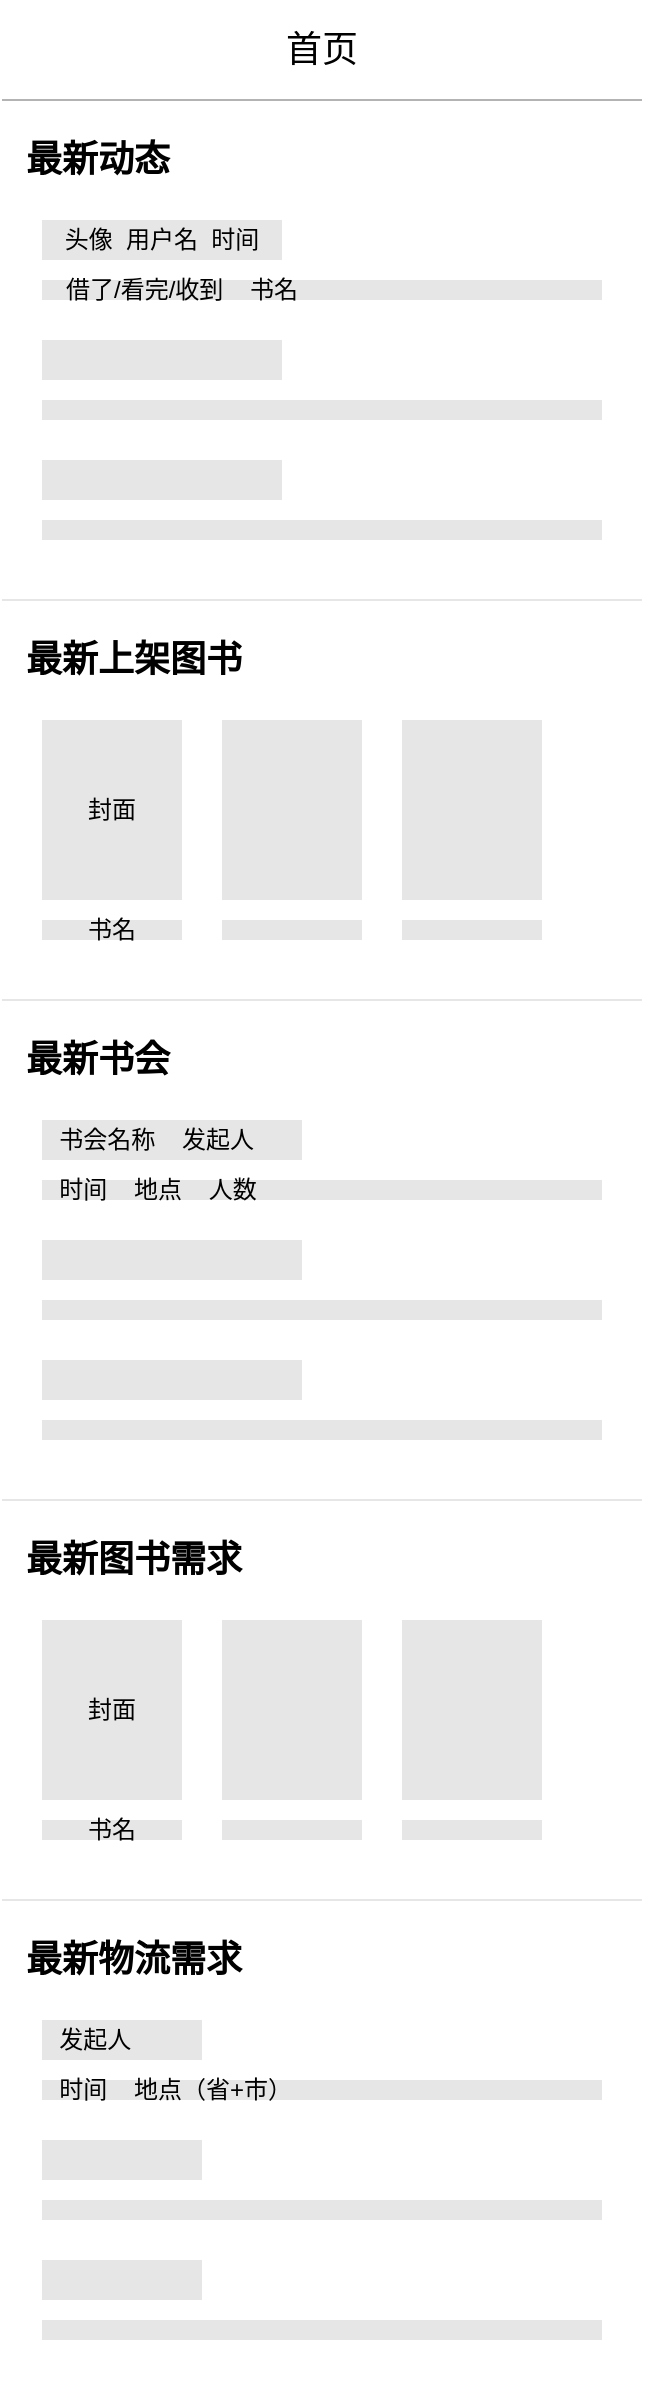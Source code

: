<mxfile version="14.7.3" type="github" pages="4">
  <diagram id="k2b56e-_bvuLfYpG03Iz" name="首页">
    <mxGraphModel dx="782" dy="424" grid="1" gridSize="10" guides="1" tooltips="1" connect="1" arrows="1" fold="1" page="1" pageScale="1" pageWidth="827" pageHeight="1169" math="0" shadow="0">
      <root>
        <mxCell id="0" />
        <mxCell id="1" parent="0" />
        <mxCell id="nyLHJpOvesoisV4IKTzy-1" value="" style="rounded=0;whiteSpace=wrap;html=1;fillColor=#ffffff;strokeColor=none;" parent="1" vertex="1">
          <mxGeometry x="40" y="40" width="320" height="1200" as="geometry" />
        </mxCell>
        <mxCell id="nyLHJpOvesoisV4IKTzy-2" value="&lt;span style=&quot;font-size: 18px&quot;&gt;首页&lt;/span&gt;" style="rounded=0;whiteSpace=wrap;html=1;fillColor=#ffffff;strokeColor=none;" parent="1" vertex="1">
          <mxGeometry x="40" y="40" width="320" height="50" as="geometry" />
        </mxCell>
        <mxCell id="nyLHJpOvesoisV4IKTzy-3" value="&lt;font style=&quot;font-size: 18px&quot;&gt;&lt;b&gt;&amp;nbsp; 最新动态&lt;/b&gt;&lt;/font&gt;" style="rounded=0;whiteSpace=wrap;html=1;fillColor=#ffffff;align=left;strokeColor=none;" parent="1" vertex="1">
          <mxGeometry x="40" y="90" width="320" height="60" as="geometry" />
        </mxCell>
        <mxCell id="nyLHJpOvesoisV4IKTzy-4" value="头像&amp;nbsp; 用户名&amp;nbsp; 时间" style="rounded=0;whiteSpace=wrap;html=1;fillColor=#E6E6E6;strokeColor=none;" parent="1" vertex="1">
          <mxGeometry x="60" y="150" width="120" height="20" as="geometry" />
        </mxCell>
        <mxCell id="nyLHJpOvesoisV4IKTzy-5" value="&amp;nbsp; &amp;nbsp;借了/看完/收到&amp;nbsp; &amp;nbsp; 书名" style="rounded=0;whiteSpace=wrap;html=1;fillColor=#E6E6E6;strokeColor=none;align=left;" parent="1" vertex="1">
          <mxGeometry x="60" y="180" width="280" height="10" as="geometry" />
        </mxCell>
        <mxCell id="nyLHJpOvesoisV4IKTzy-6" value="" style="rounded=0;whiteSpace=wrap;html=1;fillColor=#E6E6E6;strokeColor=none;align=left;" parent="1" vertex="1">
          <mxGeometry x="60" y="240" width="280" height="10" as="geometry" />
        </mxCell>
        <mxCell id="nyLHJpOvesoisV4IKTzy-7" value="" style="rounded=0;whiteSpace=wrap;html=1;fillColor=#E6E6E6;strokeColor=none;" parent="1" vertex="1">
          <mxGeometry x="60" y="210" width="120" height="20" as="geometry" />
        </mxCell>
        <mxCell id="nyLHJpOvesoisV4IKTzy-8" value="&lt;font style=&quot;font-size: 18px&quot;&gt;&lt;b&gt;&amp;nbsp; 最新上架图书&lt;/b&gt;&lt;/font&gt;" style="rounded=0;whiteSpace=wrap;html=1;fillColor=#ffffff;align=left;strokeColor=none;" parent="1" vertex="1">
          <mxGeometry x="40" y="340" width="320" height="60" as="geometry" />
        </mxCell>
        <mxCell id="nyLHJpOvesoisV4IKTzy-9" value="封面" style="rounded=0;whiteSpace=wrap;html=1;fillColor=#E6E6E6;strokeColor=none;" parent="1" vertex="1">
          <mxGeometry x="60" y="400" width="70" height="90" as="geometry" />
        </mxCell>
        <mxCell id="nyLHJpOvesoisV4IKTzy-10" value="" style="rounded=0;whiteSpace=wrap;html=1;fillColor=#E6E6E6;strokeColor=none;" parent="1" vertex="1">
          <mxGeometry x="150" y="400" width="70" height="90" as="geometry" />
        </mxCell>
        <mxCell id="nyLHJpOvesoisV4IKTzy-11" value="" style="rounded=0;whiteSpace=wrap;html=1;fillColor=#E6E6E6;strokeColor=none;" parent="1" vertex="1">
          <mxGeometry x="240" y="400" width="70" height="90" as="geometry" />
        </mxCell>
        <mxCell id="nyLHJpOvesoisV4IKTzy-12" value="书名" style="rounded=0;whiteSpace=wrap;html=1;fillColor=#E6E6E6;strokeColor=none;" parent="1" vertex="1">
          <mxGeometry x="60" y="500" width="70" height="10" as="geometry" />
        </mxCell>
        <mxCell id="nyLHJpOvesoisV4IKTzy-13" value="" style="rounded=0;whiteSpace=wrap;html=1;fillColor=#E6E6E6;strokeColor=none;" parent="1" vertex="1">
          <mxGeometry x="150" y="500" width="70" height="10" as="geometry" />
        </mxCell>
        <mxCell id="nyLHJpOvesoisV4IKTzy-14" value="" style="rounded=0;whiteSpace=wrap;html=1;fillColor=#E6E6E6;strokeColor=none;" parent="1" vertex="1">
          <mxGeometry x="240" y="500" width="70" height="10" as="geometry" />
        </mxCell>
        <mxCell id="nyLHJpOvesoisV4IKTzy-15" value="&lt;font style=&quot;font-size: 18px&quot;&gt;&lt;b&gt;&amp;nbsp; 最新书会&lt;/b&gt;&lt;/font&gt;" style="rounded=0;whiteSpace=wrap;html=1;fillColor=#ffffff;align=left;strokeColor=none;" parent="1" vertex="1">
          <mxGeometry x="40" y="540" width="320" height="60" as="geometry" />
        </mxCell>
        <mxCell id="nyLHJpOvesoisV4IKTzy-16" value="" style="endArrow=none;html=1;exitX=1;exitY=0;exitDx=0;exitDy=0;entryX=0;entryY=0;entryDx=0;entryDy=0;strokeColor=#B3B3B3;" parent="1" source="nyLHJpOvesoisV4IKTzy-3" target="nyLHJpOvesoisV4IKTzy-3" edge="1">
          <mxGeometry width="50" height="50" relative="1" as="geometry">
            <mxPoint x="290" y="89" as="sourcePoint" />
            <mxPoint x="40" y="89" as="targetPoint" />
          </mxGeometry>
        </mxCell>
        <mxCell id="nyLHJpOvesoisV4IKTzy-17" value="&amp;nbsp; 书会名称&amp;nbsp; &amp;nbsp; 发起人" style="rounded=0;whiteSpace=wrap;html=1;fillColor=#E6E6E6;strokeColor=none;align=left;" parent="1" vertex="1">
          <mxGeometry x="60" y="600" width="130" height="20" as="geometry" />
        </mxCell>
        <mxCell id="nyLHJpOvesoisV4IKTzy-18" value="&lt;span&gt;&amp;nbsp; 时间&amp;nbsp; &amp;nbsp; 地点&amp;nbsp; &amp;nbsp; 人数&lt;/span&gt;" style="rounded=0;whiteSpace=wrap;html=1;fillColor=#E6E6E6;strokeColor=none;align=left;" parent="1" vertex="1">
          <mxGeometry x="60" y="630" width="280" height="10" as="geometry" />
        </mxCell>
        <mxCell id="nyLHJpOvesoisV4IKTzy-19" value="&lt;font style=&quot;font-size: 18px&quot;&gt;&lt;b&gt;&amp;nbsp; 最新图书需求&lt;/b&gt;&lt;/font&gt;" style="rounded=0;whiteSpace=wrap;html=1;fillColor=#ffffff;align=left;strokeColor=none;" parent="1" vertex="1">
          <mxGeometry x="40" y="790" width="320" height="60" as="geometry" />
        </mxCell>
        <mxCell id="nyLHJpOvesoisV4IKTzy-20" value="封面" style="rounded=0;whiteSpace=wrap;html=1;fillColor=#E6E6E6;strokeColor=none;" parent="1" vertex="1">
          <mxGeometry x="60" y="850" width="70" height="90" as="geometry" />
        </mxCell>
        <mxCell id="nyLHJpOvesoisV4IKTzy-21" value="" style="rounded=0;whiteSpace=wrap;html=1;fillColor=#E6E6E6;strokeColor=none;" parent="1" vertex="1">
          <mxGeometry x="150" y="850" width="70" height="90" as="geometry" />
        </mxCell>
        <mxCell id="nyLHJpOvesoisV4IKTzy-22" value="" style="rounded=0;whiteSpace=wrap;html=1;fillColor=#E6E6E6;strokeColor=none;" parent="1" vertex="1">
          <mxGeometry x="240" y="850" width="70" height="90" as="geometry" />
        </mxCell>
        <mxCell id="nyLHJpOvesoisV4IKTzy-23" value="书名" style="rounded=0;whiteSpace=wrap;html=1;fillColor=#E6E6E6;strokeColor=none;" parent="1" vertex="1">
          <mxGeometry x="60" y="950" width="70" height="10" as="geometry" />
        </mxCell>
        <mxCell id="nyLHJpOvesoisV4IKTzy-24" value="" style="rounded=0;whiteSpace=wrap;html=1;fillColor=#E6E6E6;strokeColor=none;" parent="1" vertex="1">
          <mxGeometry x="150" y="950" width="70" height="10" as="geometry" />
        </mxCell>
        <mxCell id="nyLHJpOvesoisV4IKTzy-25" value="" style="rounded=0;whiteSpace=wrap;html=1;fillColor=#E6E6E6;strokeColor=none;" parent="1" vertex="1">
          <mxGeometry x="240" y="950" width="70" height="10" as="geometry" />
        </mxCell>
        <mxCell id="nyLHJpOvesoisV4IKTzy-26" value="&lt;font style=&quot;font-size: 18px&quot;&gt;&lt;b&gt;&amp;nbsp; 最新物流需求&lt;/b&gt;&lt;/font&gt;" style="rounded=0;whiteSpace=wrap;html=1;fillColor=#ffffff;align=left;strokeColor=none;" parent="1" vertex="1">
          <mxGeometry x="40" y="990" width="320" height="60" as="geometry" />
        </mxCell>
        <mxCell id="nyLHJpOvesoisV4IKTzy-27" value="&amp;nbsp; 发起人" style="rounded=0;whiteSpace=wrap;html=1;fillColor=#E6E6E6;strokeColor=none;align=left;" parent="1" vertex="1">
          <mxGeometry x="60" y="1050" width="80" height="20" as="geometry" />
        </mxCell>
        <mxCell id="nyLHJpOvesoisV4IKTzy-28" value="&lt;span&gt;&amp;nbsp; 时间&amp;nbsp; &amp;nbsp; 地点（省+市）&amp;nbsp;&lt;/span&gt;" style="rounded=0;whiteSpace=wrap;html=1;fillColor=#E6E6E6;strokeColor=none;align=left;" parent="1" vertex="1">
          <mxGeometry x="60" y="1080" width="280" height="10" as="geometry" />
        </mxCell>
        <mxCell id="nyLHJpOvesoisV4IKTzy-29" value="" style="rounded=0;whiteSpace=wrap;html=1;fillColor=#E6E6E6;strokeColor=none;align=left;" parent="1" vertex="1">
          <mxGeometry x="60" y="300" width="280" height="10" as="geometry" />
        </mxCell>
        <mxCell id="nyLHJpOvesoisV4IKTzy-30" value="" style="rounded=0;whiteSpace=wrap;html=1;fillColor=#E6E6E6;strokeColor=none;" parent="1" vertex="1">
          <mxGeometry x="60" y="270" width="120" height="20" as="geometry" />
        </mxCell>
        <mxCell id="nyLHJpOvesoisV4IKTzy-31" value="" style="endArrow=none;html=1;exitX=1;exitY=0;exitDx=0;exitDy=0;entryX=0;entryY=0;entryDx=0;entryDy=0;strokeColor=#E6E6E6;" parent="1" edge="1">
          <mxGeometry width="50" height="50" relative="1" as="geometry">
            <mxPoint x="360" y="340.0" as="sourcePoint" />
            <mxPoint x="40.0" y="340.0" as="targetPoint" />
          </mxGeometry>
        </mxCell>
        <mxCell id="nyLHJpOvesoisV4IKTzy-32" value="" style="endArrow=none;html=1;exitX=1;exitY=0;exitDx=0;exitDy=0;entryX=0;entryY=0;entryDx=0;entryDy=0;strokeColor=#E6E6E6;" parent="1" edge="1">
          <mxGeometry width="50" height="50" relative="1" as="geometry">
            <mxPoint x="360" y="540" as="sourcePoint" />
            <mxPoint x="40.0" y="540" as="targetPoint" />
          </mxGeometry>
        </mxCell>
        <mxCell id="nyLHJpOvesoisV4IKTzy-33" value="" style="rounded=0;whiteSpace=wrap;html=1;fillColor=#E6E6E6;strokeColor=none;align=left;" parent="1" vertex="1">
          <mxGeometry x="60" y="660" width="130" height="20" as="geometry" />
        </mxCell>
        <mxCell id="nyLHJpOvesoisV4IKTzy-34" value="" style="rounded=0;whiteSpace=wrap;html=1;fillColor=#E6E6E6;strokeColor=none;align=left;" parent="1" vertex="1">
          <mxGeometry x="60" y="690" width="280" height="10" as="geometry" />
        </mxCell>
        <mxCell id="nyLHJpOvesoisV4IKTzy-35" value="" style="rounded=0;whiteSpace=wrap;html=1;fillColor=#E6E6E6;strokeColor=none;align=left;" parent="1" vertex="1">
          <mxGeometry x="60" y="720" width="130" height="20" as="geometry" />
        </mxCell>
        <mxCell id="nyLHJpOvesoisV4IKTzy-36" value="" style="rounded=0;whiteSpace=wrap;html=1;fillColor=#E6E6E6;strokeColor=none;align=left;" parent="1" vertex="1">
          <mxGeometry x="60" y="750" width="280" height="10" as="geometry" />
        </mxCell>
        <mxCell id="nyLHJpOvesoisV4IKTzy-37" value="" style="endArrow=none;html=1;exitX=1;exitY=0;exitDx=0;exitDy=0;entryX=0;entryY=0;entryDx=0;entryDy=0;strokeColor=#E6E6E6;" parent="1" edge="1">
          <mxGeometry width="50" height="50" relative="1" as="geometry">
            <mxPoint x="360" y="790" as="sourcePoint" />
            <mxPoint x="40.0" y="790" as="targetPoint" />
          </mxGeometry>
        </mxCell>
        <mxCell id="nyLHJpOvesoisV4IKTzy-38" value="" style="endArrow=none;html=1;exitX=1;exitY=0;exitDx=0;exitDy=0;entryX=0;entryY=0;entryDx=0;entryDy=0;strokeColor=#E6E6E6;" parent="1" edge="1">
          <mxGeometry width="50" height="50" relative="1" as="geometry">
            <mxPoint x="360" y="990" as="sourcePoint" />
            <mxPoint x="40.0" y="990" as="targetPoint" />
          </mxGeometry>
        </mxCell>
        <mxCell id="nyLHJpOvesoisV4IKTzy-39" value="" style="rounded=0;whiteSpace=wrap;html=1;fillColor=#E6E6E6;strokeColor=none;align=left;" parent="1" vertex="1">
          <mxGeometry x="60" y="1110" width="80" height="20" as="geometry" />
        </mxCell>
        <mxCell id="nyLHJpOvesoisV4IKTzy-40" value="" style="rounded=0;whiteSpace=wrap;html=1;fillColor=#E6E6E6;strokeColor=none;align=left;" parent="1" vertex="1">
          <mxGeometry x="60" y="1140" width="280" height="10" as="geometry" />
        </mxCell>
        <mxCell id="nyLHJpOvesoisV4IKTzy-41" value="" style="rounded=0;whiteSpace=wrap;html=1;fillColor=#E6E6E6;strokeColor=none;align=left;" parent="1" vertex="1">
          <mxGeometry x="60" y="1170" width="80" height="20" as="geometry" />
        </mxCell>
        <mxCell id="nyLHJpOvesoisV4IKTzy-42" value="" style="rounded=0;whiteSpace=wrap;html=1;fillColor=#E6E6E6;strokeColor=none;align=left;" parent="1" vertex="1">
          <mxGeometry x="60" y="1200" width="280" height="10" as="geometry" />
        </mxCell>
      </root>
    </mxGraphModel>
  </diagram>
  <diagram id="YchB2aE9jpU0AAz9Rzih" name="书海">
    <mxGraphModel dx="782" dy="424" grid="1" gridSize="10" guides="1" tooltips="1" connect="1" arrows="1" fold="1" page="1" pageScale="1" pageWidth="827" pageHeight="1169" math="0" shadow="0">
      <root>
        <mxCell id="Dt4uxyrxDY9K_CSLoE5w-0" />
        <mxCell id="Dt4uxyrxDY9K_CSLoE5w-1" parent="Dt4uxyrxDY9K_CSLoE5w-0" />
        <mxCell id="r5TtwfH_cQ7AwSXX60Mc-0" value="" style="rounded=0;whiteSpace=wrap;html=1;fillColor=#ffffff;strokeColor=none;" parent="Dt4uxyrxDY9K_CSLoE5w-1" vertex="1">
          <mxGeometry x="40" y="40" width="320" height="640" as="geometry" />
        </mxCell>
        <mxCell id="r5TtwfH_cQ7AwSXX60Mc-1" value="&lt;span style=&quot;font-size: 18px&quot;&gt;书海&lt;/span&gt;" style="rounded=0;whiteSpace=wrap;html=1;fillColor=#ffffff;strokeColor=none;" parent="Dt4uxyrxDY9K_CSLoE5w-1" vertex="1">
          <mxGeometry x="40" y="40" width="320" height="50" as="geometry" />
        </mxCell>
        <mxCell id="MXxWtviEwKZRr2ko2rUo-0" value="&lt;font style=&quot;font-size: 14px&quot;&gt;用户当前所在城市图书分布图&lt;br&gt;&lt;/font&gt;" style="rounded=0;whiteSpace=wrap;html=1;fillColor=#E6E6E6;strokeColor=none;" parent="Dt4uxyrxDY9K_CSLoE5w-1" vertex="1">
          <mxGeometry x="40" y="130" width="320" height="130" as="geometry" />
        </mxCell>
        <mxCell id="MXxWtviEwKZRr2ko2rUo-1" value="&lt;font style=&quot;font-size: 14px&quot;&gt;捐书&lt;/font&gt;" style="rounded=0;whiteSpace=wrap;html=1;fillColor=#ffffff;strokeColor=none;" parent="Dt4uxyrxDY9K_CSLoE5w-1" vertex="1">
          <mxGeometry x="280" y="40" width="80" height="50" as="geometry" />
        </mxCell>
        <mxCell id="MXxWtviEwKZRr2ko2rUo-5" value="&lt;font style=&quot;font-size: 14px&quot;&gt;分类&lt;/font&gt;" style="rounded=0;whiteSpace=wrap;html=1;fillColor=#ffffff;strokeColor=none;" parent="Dt4uxyrxDY9K_CSLoE5w-1" vertex="1">
          <mxGeometry x="40" y="40" width="60" height="50" as="geometry" />
        </mxCell>
        <mxCell id="1i8FyTB-MOMX9qJmqtq0-0" value="封面" style="rounded=0;whiteSpace=wrap;html=1;fillColor=#E6E6E6;strokeColor=none;" parent="Dt4uxyrxDY9K_CSLoE5w-1" vertex="1">
          <mxGeometry x="50" y="320" width="70" height="90" as="geometry" />
        </mxCell>
        <mxCell id="7eb_b0Y6-FVWKmWhAk77-0" value="&lt;font style=&quot;font-size: 18px&quot;&gt;&lt;b&gt;&amp;nbsp; &amp;nbsp;书籍&lt;/b&gt;&lt;/font&gt;" style="rounded=0;whiteSpace=wrap;html=1;fillColor=#ffffff;align=left;strokeColor=none;" parent="Dt4uxyrxDY9K_CSLoE5w-1" vertex="1">
          <mxGeometry x="40" y="260" width="320" height="60" as="geometry" />
        </mxCell>
        <mxCell id="oNNaKoMQsTKUybMNitqQ-0" value="" style="rounded=0;whiteSpace=wrap;html=1;fillColor=#ffffff;strokeColor=none;" parent="Dt4uxyrxDY9K_CSLoE5w-1" vertex="1">
          <mxGeometry x="40" y="90" width="320" height="40" as="geometry" />
        </mxCell>
        <mxCell id="oNNaKoMQsTKUybMNitqQ-2" value="&lt;font color=&quot;#808080&quot;&gt;&amp;nbsp; &amp;nbsp;搜索书籍&lt;/font&gt;" style="rounded=1;whiteSpace=wrap;html=1;strokeColor=none;align=left;fillColor=#E6E6E6;" parent="Dt4uxyrxDY9K_CSLoE5w-1" vertex="1">
          <mxGeometry x="100" y="90" width="250" height="30" as="geometry" />
        </mxCell>
        <mxCell id="oNNaKoMQsTKUybMNitqQ-3" value="&lt;font style=&quot;font-size: 12px&quot;&gt;按热度&amp;nbsp; &amp;nbsp;按距离&amp;nbsp; 按时间&lt;/font&gt;" style="rounded=0;whiteSpace=wrap;html=1;fillColor=#ffffff;strokeColor=none;" parent="Dt4uxyrxDY9K_CSLoE5w-1" vertex="1">
          <mxGeometry x="210" y="260" width="150" height="60" as="geometry" />
        </mxCell>
        <mxCell id="oNNaKoMQsTKUybMNitqQ-4" value="&lt;font style=&quot;font-size: 14px&quot;&gt;&amp;nbsp; 书名&lt;/font&gt;" style="rounded=0;whiteSpace=wrap;html=1;fillColor=#E6E6E6;strokeColor=none;align=left;" parent="Dt4uxyrxDY9K_CSLoE5w-1" vertex="1">
          <mxGeometry x="130" y="325" width="110" height="20" as="geometry" />
        </mxCell>
        <mxCell id="oNNaKoMQsTKUybMNitqQ-5" value="&amp;nbsp; 捐书人&amp;nbsp; &amp;nbsp;状态&amp;nbsp;&amp;nbsp;" style="rounded=0;whiteSpace=wrap;html=1;fillColor=#E6E6E6;strokeColor=none;align=left;" parent="Dt4uxyrxDY9K_CSLoE5w-1" vertex="1">
          <mxGeometry x="130" y="355" width="170" height="10" as="geometry" />
        </mxCell>
        <mxCell id="oNNaKoMQsTKUybMNitqQ-6" value="&amp;nbsp; 简介&amp;nbsp;" style="rounded=0;whiteSpace=wrap;html=1;fillColor=#E6E6E6;strokeColor=none;align=left;" parent="Dt4uxyrxDY9K_CSLoE5w-1" vertex="1">
          <mxGeometry x="130" y="375" width="220" height="10" as="geometry" />
        </mxCell>
        <mxCell id="oNNaKoMQsTKUybMNitqQ-7" value="" style="rounded=0;whiteSpace=wrap;html=1;fillColor=#E6E6E6;strokeColor=none;align=left;" parent="Dt4uxyrxDY9K_CSLoE5w-1" vertex="1">
          <mxGeometry x="130" y="395" width="220" height="10" as="geometry" />
        </mxCell>
        <mxCell id="oNNaKoMQsTKUybMNitqQ-8" value="" style="rounded=0;whiteSpace=wrap;html=1;fillColor=#E6E6E6;strokeColor=none;" parent="Dt4uxyrxDY9K_CSLoE5w-1" vertex="1">
          <mxGeometry x="50" y="430" width="70" height="90" as="geometry" />
        </mxCell>
        <mxCell id="oNNaKoMQsTKUybMNitqQ-9" value="" style="rounded=0;whiteSpace=wrap;html=1;fillColor=#E6E6E6;strokeColor=none;align=left;" parent="Dt4uxyrxDY9K_CSLoE5w-1" vertex="1">
          <mxGeometry x="130" y="435" width="110" height="20" as="geometry" />
        </mxCell>
        <mxCell id="oNNaKoMQsTKUybMNitqQ-10" value="" style="rounded=0;whiteSpace=wrap;html=1;fillColor=#E6E6E6;strokeColor=none;align=left;" parent="Dt4uxyrxDY9K_CSLoE5w-1" vertex="1">
          <mxGeometry x="130" y="465" width="170" height="10" as="geometry" />
        </mxCell>
        <mxCell id="oNNaKoMQsTKUybMNitqQ-11" value="" style="rounded=0;whiteSpace=wrap;html=1;fillColor=#E6E6E6;strokeColor=none;align=left;" parent="Dt4uxyrxDY9K_CSLoE5w-1" vertex="1">
          <mxGeometry x="130" y="485" width="220" height="10" as="geometry" />
        </mxCell>
        <mxCell id="oNNaKoMQsTKUybMNitqQ-12" value="" style="rounded=0;whiteSpace=wrap;html=1;fillColor=#E6E6E6;strokeColor=none;align=left;" parent="Dt4uxyrxDY9K_CSLoE5w-1" vertex="1">
          <mxGeometry x="130" y="505" width="220" height="10" as="geometry" />
        </mxCell>
        <mxCell id="oNNaKoMQsTKUybMNitqQ-13" value="" style="rounded=0;whiteSpace=wrap;html=1;fillColor=#E6E6E6;strokeColor=none;" parent="Dt4uxyrxDY9K_CSLoE5w-1" vertex="1">
          <mxGeometry x="50" y="540" width="70" height="90" as="geometry" />
        </mxCell>
        <mxCell id="oNNaKoMQsTKUybMNitqQ-14" value="" style="rounded=0;whiteSpace=wrap;html=1;fillColor=#E6E6E6;strokeColor=none;align=left;" parent="Dt4uxyrxDY9K_CSLoE5w-1" vertex="1">
          <mxGeometry x="130" y="545" width="110" height="20" as="geometry" />
        </mxCell>
        <mxCell id="oNNaKoMQsTKUybMNitqQ-15" value="" style="rounded=0;whiteSpace=wrap;html=1;fillColor=#E6E6E6;strokeColor=none;align=left;" parent="Dt4uxyrxDY9K_CSLoE5w-1" vertex="1">
          <mxGeometry x="130" y="575" width="170" height="10" as="geometry" />
        </mxCell>
        <mxCell id="oNNaKoMQsTKUybMNitqQ-16" value="" style="rounded=0;whiteSpace=wrap;html=1;fillColor=#E6E6E6;strokeColor=none;align=left;" parent="Dt4uxyrxDY9K_CSLoE5w-1" vertex="1">
          <mxGeometry x="130" y="595" width="220" height="10" as="geometry" />
        </mxCell>
        <mxCell id="oNNaKoMQsTKUybMNitqQ-17" value="" style="rounded=0;whiteSpace=wrap;html=1;fillColor=#E6E6E6;strokeColor=none;align=left;" parent="Dt4uxyrxDY9K_CSLoE5w-1" vertex="1">
          <mxGeometry x="130" y="615" width="220" height="10" as="geometry" />
        </mxCell>
        <mxCell id="oNNaKoMQsTKUybMNitqQ-18" value="" style="rounded=0;whiteSpace=wrap;html=1;fillColor=#ffffff;strokeColor=none;" parent="Dt4uxyrxDY9K_CSLoE5w-1" vertex="1">
          <mxGeometry x="400.01" y="40" width="320" height="640" as="geometry" />
        </mxCell>
        <mxCell id="oNNaKoMQsTKUybMNitqQ-19" value="&lt;span style=&quot;font-size: 18px&quot;&gt;书籍详情&lt;/span&gt;" style="rounded=0;whiteSpace=wrap;html=1;fillColor=#ffffff;strokeColor=none;" parent="Dt4uxyrxDY9K_CSLoE5w-1" vertex="1">
          <mxGeometry x="400.01" y="40" width="320" height="50" as="geometry" />
        </mxCell>
        <mxCell id="OabBJyqnuptXzgr-lKAM-0" value="" style="rounded=0;whiteSpace=wrap;html=1;fillColor=#E6E6E6;strokeColor=none;" parent="Dt4uxyrxDY9K_CSLoE5w-1" vertex="1">
          <mxGeometry x="400.01" y="90" width="320" height="170" as="geometry" />
        </mxCell>
        <mxCell id="GIp-94DOhZQdgEt9rg4T-1" value="封面" style="rounded=0;whiteSpace=wrap;html=1;strokeColor=none;fillColor=#CCCCCC;" parent="Dt4uxyrxDY9K_CSLoE5w-1" vertex="1">
          <mxGeometry x="513.34" y="110" width="93.33" height="120" as="geometry" />
        </mxCell>
        <mxCell id="OabBJyqnuptXzgr-lKAM-1" value="&lt;font style=&quot;font-size: 18px&quot;&gt;&lt;b&gt;&amp;nbsp; &amp;nbsp;书名&lt;/b&gt;&lt;/font&gt;" style="rounded=0;whiteSpace=wrap;html=1;fillColor=#ffffff;align=left;strokeColor=none;" parent="Dt4uxyrxDY9K_CSLoE5w-1" vertex="1">
          <mxGeometry x="400.01" y="260" width="320" height="60" as="geometry" />
        </mxCell>
        <mxCell id="OabBJyqnuptXzgr-lKAM-3" value="" style="shape=callout;whiteSpace=wrap;html=1;perimeter=calloutPerimeter;strokeColor=#000000;direction=west;fillColor=#FFFFFF;size=20;position=0.25;position2=0.33;base=20;rounded=0;" parent="Dt4uxyrxDY9K_CSLoE5w-1" vertex="1">
          <mxGeometry x="240" y="80" width="120" height="100" as="geometry" />
        </mxCell>
        <mxCell id="MXxWtviEwKZRr2ko2rUo-3" value="&lt;span style=&quot;font-size: 14px&quot;&gt;扫码添加&lt;/span&gt;" style="rounded=0;whiteSpace=wrap;html=1;fillColor=#ffffff;strokeColor=none;" parent="Dt4uxyrxDY9K_CSLoE5w-1" vertex="1">
          <mxGeometry x="240" y="100" width="120" height="40" as="geometry" />
        </mxCell>
        <mxCell id="MXxWtviEwKZRr2ko2rUo-4" value="&lt;span style=&quot;font-size: 14px&quot;&gt;手动输入ISBN&lt;/span&gt;" style="rounded=0;whiteSpace=wrap;html=1;fillColor=#ffffff;strokeColor=none;" parent="Dt4uxyrxDY9K_CSLoE5w-1" vertex="1">
          <mxGeometry x="240" y="140" width="120" height="40" as="geometry" />
        </mxCell>
        <mxCell id="OabBJyqnuptXzgr-lKAM-4" value="" style="endArrow=none;html=1;entryX=0;entryY=0;entryDx=0;entryDy=0;strokeColor=#B3B3B3;" parent="Dt4uxyrxDY9K_CSLoE5w-1" edge="1">
          <mxGeometry width="50" height="50" relative="1" as="geometry">
            <mxPoint x="360" y="140" as="sourcePoint" />
            <mxPoint x="240" y="140.0" as="targetPoint" />
          </mxGeometry>
        </mxCell>
        <mxCell id="OabBJyqnuptXzgr-lKAM-8" value="&lt;font style=&quot;font-size: 12px&quot;&gt;所在城市&lt;/font&gt;" style="rounded=0;whiteSpace=wrap;html=1;fillColor=#ffffff;strokeColor=none;" parent="Dt4uxyrxDY9K_CSLoE5w-1" vertex="1">
          <mxGeometry x="40" y="90" width="60" height="30" as="geometry" />
        </mxCell>
        <mxCell id="1xJz0wh_PoeMhjQBkEzt-6" value="作者：" style="rounded=0;whiteSpace=wrap;html=1;fillColor=#E6E6E6;strokeColor=none;align=left;" parent="Dt4uxyrxDY9K_CSLoE5w-1" vertex="1">
          <mxGeometry x="414" y="372" width="220" height="10" as="geometry" />
        </mxCell>
        <mxCell id="1xJz0wh_PoeMhjQBkEzt-7" value="&lt;font style=&quot;font-size: 14px&quot;&gt;一句话简介&lt;/font&gt;" style="rounded=0;whiteSpace=wrap;html=1;fillColor=#E6E6E6;strokeColor=none;align=left;" parent="Dt4uxyrxDY9K_CSLoE5w-1" vertex="1">
          <mxGeometry x="414" y="342" width="110" height="20" as="geometry" />
        </mxCell>
        <mxCell id="1xJz0wh_PoeMhjQBkEzt-8" value="出版社：" style="rounded=0;whiteSpace=wrap;html=1;fillColor=#E6E6E6;strokeColor=none;align=left;" parent="Dt4uxyrxDY9K_CSLoE5w-1" vertex="1">
          <mxGeometry x="414" y="392" width="220" height="10" as="geometry" />
        </mxCell>
        <mxCell id="1xJz0wh_PoeMhjQBkEzt-9" value="出版日期：" style="rounded=0;whiteSpace=wrap;html=1;fillColor=#E6E6E6;strokeColor=none;align=left;" parent="Dt4uxyrxDY9K_CSLoE5w-1" vertex="1">
          <mxGeometry x="414" y="411" width="220" height="10" as="geometry" />
        </mxCell>
        <mxCell id="1xJz0wh_PoeMhjQBkEzt-14" value="" style="rounded=0;whiteSpace=wrap;html=1;fillColor=#E6E6E6;strokeColor=none;" parent="Dt4uxyrxDY9K_CSLoE5w-1" vertex="1">
          <mxGeometry x="400.01" y="545" width="320" height="135" as="geometry" />
        </mxCell>
        <mxCell id="1xJz0wh_PoeMhjQBkEzt-15" value="&lt;font style=&quot;font-size: 18px&quot;&gt;&lt;b&gt;&amp;nbsp; &amp;nbsp;漂流地图&lt;/b&gt;&lt;/font&gt;" style="rounded=0;whiteSpace=wrap;html=1;fillColor=#ffffff;align=left;strokeColor=none;" parent="Dt4uxyrxDY9K_CSLoE5w-1" vertex="1">
          <mxGeometry x="400.01" y="485" width="320" height="60" as="geometry" />
        </mxCell>
        <mxCell id="1xJz0wh_PoeMhjQBkEzt-18" value="&lt;font style=&quot;font-size: 14px&quot;&gt;操作&lt;/font&gt;" style="rounded=0;whiteSpace=wrap;html=1;fillColor=#ffffff;strokeColor=none;" parent="Dt4uxyrxDY9K_CSLoE5w-1" vertex="1">
          <mxGeometry x="650.01" y="40" width="70" height="50" as="geometry" />
        </mxCell>
        <mxCell id="GIp-94DOhZQdgEt9rg4T-0" value="" style="endArrow=none;html=1;exitX=1;exitY=0;exitDx=0;exitDy=0;entryX=0;entryY=0;entryDx=0;entryDy=0;strokeColor=#B3B3B3;" parent="Dt4uxyrxDY9K_CSLoE5w-1" edge="1">
          <mxGeometry width="50" height="50" relative="1" as="geometry">
            <mxPoint x="720.01" y="90" as="sourcePoint" />
            <mxPoint x="400.01" y="90" as="targetPoint" />
          </mxGeometry>
        </mxCell>
        <mxCell id="1xJz0wh_PoeMhjQBkEzt-19" value="" style="shape=callout;whiteSpace=wrap;html=1;perimeter=calloutPerimeter;strokeColor=#000000;direction=west;fillColor=#FFFFFF;size=20;position=0.25;position2=0.33;base=20;rounded=0;" parent="Dt4uxyrxDY9K_CSLoE5w-1" vertex="1">
          <mxGeometry x="600.01" y="80" width="120" height="140" as="geometry" />
        </mxCell>
        <mxCell id="1xJz0wh_PoeMhjQBkEzt-20" value="&lt;span style=&quot;font-size: 14px&quot;&gt;借书/预定/还书&lt;/span&gt;" style="rounded=0;whiteSpace=wrap;html=1;fillColor=#ffffff;strokeColor=none;" parent="Dt4uxyrxDY9K_CSLoE5w-1" vertex="1">
          <mxGeometry x="600.01" y="100" width="120" height="40" as="geometry" />
        </mxCell>
        <mxCell id="1xJz0wh_PoeMhjQBkEzt-21" value="&lt;span style=&quot;font-size: 14px&quot;&gt;下架/修改&lt;/span&gt;" style="rounded=0;whiteSpace=wrap;html=1;fillColor=#ffffff;strokeColor=none;" parent="Dt4uxyrxDY9K_CSLoE5w-1" vertex="1">
          <mxGeometry x="600.01" y="140" width="120" height="40" as="geometry" />
        </mxCell>
        <mxCell id="1xJz0wh_PoeMhjQBkEzt-22" value="" style="endArrow=none;html=1;entryX=0;entryY=0;entryDx=0;entryDy=0;strokeColor=#B3B3B3;" parent="Dt4uxyrxDY9K_CSLoE5w-1" edge="1">
          <mxGeometry width="50" height="50" relative="1" as="geometry">
            <mxPoint x="720.01" y="140" as="sourcePoint" />
            <mxPoint x="600.01" y="140" as="targetPoint" />
          </mxGeometry>
        </mxCell>
        <mxCell id="1xJz0wh_PoeMhjQBkEzt-23" value="&lt;span style=&quot;font-size: 14px&quot;&gt;认领&lt;/span&gt;" style="rounded=0;whiteSpace=wrap;html=1;fillColor=#ffffff;strokeColor=none;" parent="Dt4uxyrxDY9K_CSLoE5w-1" vertex="1">
          <mxGeometry x="600.01" y="180" width="120" height="40" as="geometry" />
        </mxCell>
        <mxCell id="1xJz0wh_PoeMhjQBkEzt-25" value="" style="endArrow=none;html=1;entryX=0;entryY=0;entryDx=0;entryDy=0;strokeColor=#B3B3B3;" parent="Dt4uxyrxDY9K_CSLoE5w-1" edge="1">
          <mxGeometry width="50" height="50" relative="1" as="geometry">
            <mxPoint x="720" y="180" as="sourcePoint" />
            <mxPoint x="600" y="180" as="targetPoint" />
          </mxGeometry>
        </mxCell>
        <mxCell id="PMjbe9yRD0ZlF9W9wTDp-0" value="状态" style="rounded=1;whiteSpace=wrap;html=1;strokeColor=#000000;fillColor=#ffffff;" parent="Dt4uxyrxDY9K_CSLoE5w-1" vertex="1">
          <mxGeometry x="414" y="310" width="39.99" height="20" as="geometry" />
        </mxCell>
        <mxCell id="PMjbe9yRD0ZlF9W9wTDp-1" value="省份&amp;nbsp; 城市" style="rounded=1;whiteSpace=wrap;html=1;strokeColor=#000000;fillColor=#ffffff;" parent="Dt4uxyrxDY9K_CSLoE5w-1" vertex="1">
          <mxGeometry x="470" y="310" width="76.65" height="20" as="geometry" />
        </mxCell>
        <mxCell id="PMjbe9yRD0ZlF9W9wTDp-2" value="豆瓣评分" style="rounded=1;whiteSpace=wrap;html=1;fillColor=#E6E6E6;strokeColor=none;" parent="Dt4uxyrxDY9K_CSLoE5w-1" vertex="1">
          <mxGeometry x="417.01" y="440" width="286" height="45" as="geometry" />
        </mxCell>
        <mxCell id="6AcSj3go72NVZm0JrlFY-0" value="持有人" style="rounded=1;whiteSpace=wrap;html=1;" vertex="1" parent="Dt4uxyrxDY9K_CSLoE5w-1">
          <mxGeometry x="560" y="310" width="60" height="20" as="geometry" />
        </mxCell>
      </root>
    </mxGraphModel>
  </diagram>
  <diagram id="733uwiBfqzi6VGFALD6O" name="心愿">
    <mxGraphModel dx="782" dy="424" grid="1" gridSize="10" guides="1" tooltips="1" connect="1" arrows="1" fold="1" page="1" pageScale="1" pageWidth="827" pageHeight="1169" math="0" shadow="0">
      <root>
        <mxCell id="poq6CiqNfJhs6e6bkk0Y-0" />
        <mxCell id="poq6CiqNfJhs6e6bkk0Y-1" parent="poq6CiqNfJhs6e6bkk0Y-0" />
        <mxCell id="e66lZkXAYow3nxMT18Y8-0" value="" style="rounded=0;whiteSpace=wrap;html=1;fillColor=#ffffff;strokeColor=none;" parent="poq6CiqNfJhs6e6bkk0Y-1" vertex="1">
          <mxGeometry x="40" y="40" width="320" height="640" as="geometry" />
        </mxCell>
        <mxCell id="e66lZkXAYow3nxMT18Y8-1" value="&lt;span style=&quot;font-size: 18px&quot;&gt;求书&lt;/span&gt;" style="rounded=0;whiteSpace=wrap;html=1;fillColor=#ffffff;strokeColor=none;" parent="poq6CiqNfJhs6e6bkk0Y-1" vertex="1">
          <mxGeometry x="40" y="40" width="320" height="50" as="geometry" />
        </mxCell>
        <mxCell id="e66lZkXAYow3nxMT18Y8-5" value="封面" style="rounded=0;whiteSpace=wrap;html=1;fillColor=#E6E6E6;strokeColor=none;" parent="poq6CiqNfJhs6e6bkk0Y-1" vertex="1">
          <mxGeometry x="50" y="180" width="70" height="90" as="geometry" />
        </mxCell>
        <mxCell id="e66lZkXAYow3nxMT18Y8-6" value="&lt;font style=&quot;font-size: 18px&quot;&gt;&lt;b&gt;&amp;nbsp; &amp;nbsp;需求书目&lt;/b&gt;&lt;/font&gt;" style="rounded=0;whiteSpace=wrap;html=1;fillColor=#ffffff;align=left;strokeColor=none;" parent="poq6CiqNfJhs6e6bkk0Y-1" vertex="1">
          <mxGeometry x="40" y="120" width="320" height="60" as="geometry" />
        </mxCell>
        <mxCell id="e66lZkXAYow3nxMT18Y8-7" value="" style="rounded=0;whiteSpace=wrap;html=1;fillColor=#ffffff;strokeColor=none;" parent="poq6CiqNfJhs6e6bkk0Y-1" vertex="1">
          <mxGeometry x="40" y="90" width="320" height="40" as="geometry" />
        </mxCell>
        <mxCell id="e66lZkXAYow3nxMT18Y8-8" value="&lt;font color=&quot;#808080&quot;&gt;&amp;nbsp; &amp;nbsp;搜索书籍&lt;/font&gt;" style="rounded=1;whiteSpace=wrap;html=1;strokeColor=none;align=left;fillColor=#E6E6E6;" parent="poq6CiqNfJhs6e6bkk0Y-1" vertex="1">
          <mxGeometry x="50" y="90" width="300" height="30" as="geometry" />
        </mxCell>
        <mxCell id="e66lZkXAYow3nxMT18Y8-9" value="&lt;font style=&quot;font-size: 12px&quot;&gt;按需求度&amp;nbsp; &amp;nbsp;按距离&amp;nbsp; 按时间&lt;/font&gt;" style="rounded=0;whiteSpace=wrap;html=1;fillColor=#ffffff;strokeColor=none;" parent="poq6CiqNfJhs6e6bkk0Y-1" vertex="1">
          <mxGeometry x="210" y="120" width="150" height="60" as="geometry" />
        </mxCell>
        <mxCell id="e66lZkXAYow3nxMT18Y8-10" value="书名" style="rounded=0;whiteSpace=wrap;html=1;fillColor=#E6E6E6;strokeColor=none;align=left;" parent="poq6CiqNfJhs6e6bkk0Y-1" vertex="1">
          <mxGeometry x="130" y="185" width="110" height="20" as="geometry" />
        </mxCell>
        <mxCell id="e66lZkXAYow3nxMT18Y8-11" value="上传人&amp;nbsp; &amp;nbsp;状态&amp;nbsp;&amp;nbsp;" style="rounded=0;whiteSpace=wrap;html=1;fillColor=#E6E6E6;strokeColor=none;align=left;" parent="poq6CiqNfJhs6e6bkk0Y-1" vertex="1">
          <mxGeometry x="130" y="215" width="170" height="10" as="geometry" />
        </mxCell>
        <mxCell id="e66lZkXAYow3nxMT18Y8-12" value="&amp;nbsp;简介&amp;nbsp;" style="rounded=0;whiteSpace=wrap;html=1;fillColor=#E6E6E6;strokeColor=none;align=left;" parent="poq6CiqNfJhs6e6bkk0Y-1" vertex="1">
          <mxGeometry x="130" y="235" width="220" height="10" as="geometry" />
        </mxCell>
        <mxCell id="e66lZkXAYow3nxMT18Y8-13" value="" style="rounded=0;whiteSpace=wrap;html=1;fillColor=#E6E6E6;strokeColor=none;align=left;" parent="poq6CiqNfJhs6e6bkk0Y-1" vertex="1">
          <mxGeometry x="130" y="255" width="220" height="10" as="geometry" />
        </mxCell>
        <mxCell id="e66lZkXAYow3nxMT18Y8-14" value="" style="rounded=0;whiteSpace=wrap;html=1;fillColor=#E6E6E6;strokeColor=none;" parent="poq6CiqNfJhs6e6bkk0Y-1" vertex="1">
          <mxGeometry x="50" y="290" width="70" height="90" as="geometry" />
        </mxCell>
        <mxCell id="e66lZkXAYow3nxMT18Y8-15" value="" style="rounded=0;whiteSpace=wrap;html=1;fillColor=#E6E6E6;strokeColor=none;align=left;" parent="poq6CiqNfJhs6e6bkk0Y-1" vertex="1">
          <mxGeometry x="130" y="295" width="110" height="20" as="geometry" />
        </mxCell>
        <mxCell id="e66lZkXAYow3nxMT18Y8-16" value="" style="rounded=0;whiteSpace=wrap;html=1;fillColor=#E6E6E6;strokeColor=none;align=left;" parent="poq6CiqNfJhs6e6bkk0Y-1" vertex="1">
          <mxGeometry x="130" y="325" width="170" height="10" as="geometry" />
        </mxCell>
        <mxCell id="e66lZkXAYow3nxMT18Y8-17" value="" style="rounded=0;whiteSpace=wrap;html=1;fillColor=#E6E6E6;strokeColor=none;align=left;" parent="poq6CiqNfJhs6e6bkk0Y-1" vertex="1">
          <mxGeometry x="130" y="345" width="220" height="10" as="geometry" />
        </mxCell>
        <mxCell id="e66lZkXAYow3nxMT18Y8-18" value="" style="rounded=0;whiteSpace=wrap;html=1;fillColor=#E6E6E6;strokeColor=none;align=left;" parent="poq6CiqNfJhs6e6bkk0Y-1" vertex="1">
          <mxGeometry x="130" y="365" width="220" height="10" as="geometry" />
        </mxCell>
        <mxCell id="e66lZkXAYow3nxMT18Y8-19" value="" style="rounded=0;whiteSpace=wrap;html=1;fillColor=#E6E6E6;strokeColor=none;" parent="poq6CiqNfJhs6e6bkk0Y-1" vertex="1">
          <mxGeometry x="50" y="400" width="70" height="90" as="geometry" />
        </mxCell>
        <mxCell id="e66lZkXAYow3nxMT18Y8-20" value="" style="rounded=0;whiteSpace=wrap;html=1;fillColor=#E6E6E6;strokeColor=none;align=left;" parent="poq6CiqNfJhs6e6bkk0Y-1" vertex="1">
          <mxGeometry x="130" y="405" width="110" height="20" as="geometry" />
        </mxCell>
        <mxCell id="e66lZkXAYow3nxMT18Y8-21" value="" style="rounded=0;whiteSpace=wrap;html=1;fillColor=#E6E6E6;strokeColor=none;align=left;" parent="poq6CiqNfJhs6e6bkk0Y-1" vertex="1">
          <mxGeometry x="130" y="435" width="170" height="10" as="geometry" />
        </mxCell>
        <mxCell id="e66lZkXAYow3nxMT18Y8-22" value="" style="rounded=0;whiteSpace=wrap;html=1;fillColor=#E6E6E6;strokeColor=none;align=left;" parent="poq6CiqNfJhs6e6bkk0Y-1" vertex="1">
          <mxGeometry x="130" y="455" width="220" height="10" as="geometry" />
        </mxCell>
        <mxCell id="e66lZkXAYow3nxMT18Y8-23" value="" style="rounded=0;whiteSpace=wrap;html=1;fillColor=#E6E6E6;strokeColor=none;align=left;" parent="poq6CiqNfJhs6e6bkk0Y-1" vertex="1">
          <mxGeometry x="130" y="475" width="220" height="10" as="geometry" />
        </mxCell>
        <mxCell id="LssZ4sIYCIFqF3eeUeGO-0" value="&lt;font style=&quot;font-size: 14px&quot;&gt;添加书籍&lt;/font&gt;" style="rounded=0;whiteSpace=wrap;html=1;fillColor=#ffffff;strokeColor=none;" parent="poq6CiqNfJhs6e6bkk0Y-1" vertex="1">
          <mxGeometry x="280" y="40" width="80" height="50" as="geometry" />
        </mxCell>
      </root>
    </mxGraphModel>
  </diagram>
  <diagram id="JhgmgOE4VRs-mD_SGUZ8" name="我的">
    <mxGraphModel dx="541" dy="347" grid="1" gridSize="10" guides="1" tooltips="1" connect="1" arrows="1" fold="1" page="1" pageScale="1" pageWidth="827" pageHeight="1169" math="0" shadow="0">
      <root>
        <mxCell id="ykSrCoj4EnFe8CgVLgln-0" />
        <mxCell id="ykSrCoj4EnFe8CgVLgln-1" parent="ykSrCoj4EnFe8CgVLgln-0" />
        <mxCell id="m1RE2QmyNpIdEeSvXVa3-0" value="" style="rounded=0;whiteSpace=wrap;html=1;fillColor=#ffffff;strokeColor=none;" vertex="1" parent="ykSrCoj4EnFe8CgVLgln-1">
          <mxGeometry x="40" y="40" width="320" height="640" as="geometry" />
        </mxCell>
        <mxCell id="m1RE2QmyNpIdEeSvXVa3-1" value="&lt;span style=&quot;font-size: 18px&quot;&gt;我的&lt;/span&gt;" style="rounded=0;whiteSpace=wrap;html=1;fillColor=#ffffff;strokeColor=none;" vertex="1" parent="ykSrCoj4EnFe8CgVLgln-1">
          <mxGeometry x="40" y="40" width="320" height="50" as="geometry" />
        </mxCell>
        <mxCell id="WziUw9CxoFngwD-Fbh6a-0" value="" style="endArrow=none;html=1;exitX=1;exitY=0;exitDx=0;exitDy=0;entryX=0;entryY=0;entryDx=0;entryDy=0;strokeColor=#B3B3B3;" edge="1" parent="ykSrCoj4EnFe8CgVLgln-1">
          <mxGeometry width="50" height="50" relative="1" as="geometry">
            <mxPoint x="360" y="89" as="sourcePoint" />
            <mxPoint x="40.0" y="89" as="targetPoint" />
          </mxGeometry>
        </mxCell>
        <mxCell id="WziUw9CxoFngwD-Fbh6a-1" value="头像" style="ellipse;whiteSpace=wrap;html=1;aspect=fixed;rounded=0;fillColor=#E6E6E6;strokeColor=none;" vertex="1" parent="ykSrCoj4EnFe8CgVLgln-1">
          <mxGeometry x="60" y="110" width="60" height="60" as="geometry" />
        </mxCell>
        <mxCell id="VUUPn2tp5AWd68Dhoarm-0" value="用户名" style="rounded=0;whiteSpace=wrap;html=1;fillColor=#E6E6E6;strokeColor=none;align=left;" vertex="1" parent="ykSrCoj4EnFe8CgVLgln-1">
          <mxGeometry x="130" y="120" width="110" height="20" as="geometry" />
        </mxCell>
        <mxCell id="VUUPn2tp5AWd68Dhoarm-1" value="位置" style="rounded=0;whiteSpace=wrap;html=1;fillColor=#E6E6E6;strokeColor=none;align=left;" vertex="1" parent="ykSrCoj4EnFe8CgVLgln-1">
          <mxGeometry x="130" y="150" width="140" height="10" as="geometry" />
        </mxCell>
        <mxCell id="4AGiD9IMe96pjak3cQyw-0" value="" style="endArrow=none;html=1;exitX=1;exitY=0;exitDx=0;exitDy=0;entryX=0;entryY=0;entryDx=0;entryDy=0;strokeColor=#B3B3B3;" edge="1" parent="ykSrCoj4EnFe8CgVLgln-1">
          <mxGeometry width="50" height="50" relative="1" as="geometry">
            <mxPoint x="360" y="200" as="sourcePoint" />
            <mxPoint x="40.0" y="200" as="targetPoint" />
          </mxGeometry>
        </mxCell>
        <mxCell id="ztGaBDhHBDuVLjuxtTx7-0" value="" style="rounded=0;whiteSpace=wrap;html=1;fillColor=#FFFFFF;strokeColor=#999999;" vertex="1" parent="ykSrCoj4EnFe8CgVLgln-1">
          <mxGeometry x="312.5" y="55" width="35" height="20" as="geometry" />
        </mxCell>
        <mxCell id="ztGaBDhHBDuVLjuxtTx7-2" value="" style="triangle;whiteSpace=wrap;html=1;rounded=0;fillColor=#FFFFFF;direction=south;strokeColor=#999999;" vertex="1" parent="ykSrCoj4EnFe8CgVLgln-1">
          <mxGeometry x="312.5" y="55" width="35" height="15" as="geometry" />
        </mxCell>
        <mxCell id="7J4eACSGIs_moCKSkd6_-0" value="&lt;font style=&quot;font-size: 18px&quot;&gt;&lt;b&gt;&amp;nbsp; 动态&lt;/b&gt;&lt;/font&gt;" style="rounded=0;whiteSpace=wrap;html=1;fillColor=#ffffff;align=left;strokeColor=none;" vertex="1" parent="ykSrCoj4EnFe8CgVLgln-1">
          <mxGeometry x="40" y="200" width="320" height="60" as="geometry" />
        </mxCell>
        <mxCell id="7J4eACSGIs_moCKSkd6_-1" value="头像&amp;nbsp; 用户名&amp;nbsp; 时间" style="rounded=0;whiteSpace=wrap;html=1;fillColor=#E6E6E6;strokeColor=none;" vertex="1" parent="ykSrCoj4EnFe8CgVLgln-1">
          <mxGeometry x="60" y="260" width="120" height="20" as="geometry" />
        </mxCell>
        <mxCell id="7J4eACSGIs_moCKSkd6_-2" value="&amp;nbsp; &amp;nbsp;借了/看完/收到&amp;nbsp; &amp;nbsp; 书名" style="rounded=0;whiteSpace=wrap;html=1;fillColor=#E6E6E6;strokeColor=none;align=left;" vertex="1" parent="ykSrCoj4EnFe8CgVLgln-1">
          <mxGeometry x="60" y="290" width="280" height="10" as="geometry" />
        </mxCell>
        <mxCell id="NpjJHWqnDywhUA2aJ927-0" value="&lt;font style=&quot;font-size: 18px&quot;&gt;&lt;b&gt;&amp;nbsp; 书架&lt;/b&gt;&lt;/font&gt;" style="rounded=0;whiteSpace=wrap;html=1;fillColor=#ffffff;align=left;strokeColor=none;" vertex="1" parent="ykSrCoj4EnFe8CgVLgln-1">
          <mxGeometry x="40" y="300" width="320" height="60" as="geometry" />
        </mxCell>
        <mxCell id="NpjJHWqnDywhUA2aJ927-1" value="封面" style="rounded=0;whiteSpace=wrap;html=1;fillColor=#E6E6E6;strokeColor=none;" vertex="1" parent="ykSrCoj4EnFe8CgVLgln-1">
          <mxGeometry x="60" y="360" width="70" height="90" as="geometry" />
        </mxCell>
        <mxCell id="NpjJHWqnDywhUA2aJ927-2" value="" style="rounded=0;whiteSpace=wrap;html=1;fillColor=#E6E6E6;strokeColor=none;" vertex="1" parent="ykSrCoj4EnFe8CgVLgln-1">
          <mxGeometry x="150" y="360" width="70" height="90" as="geometry" />
        </mxCell>
        <mxCell id="NpjJHWqnDywhUA2aJ927-3" value="" style="rounded=0;whiteSpace=wrap;html=1;fillColor=#E6E6E6;strokeColor=none;" vertex="1" parent="ykSrCoj4EnFe8CgVLgln-1">
          <mxGeometry x="240" y="360" width="70" height="90" as="geometry" />
        </mxCell>
        <mxCell id="NpjJHWqnDywhUA2aJ927-4" value="书名" style="rounded=0;whiteSpace=wrap;html=1;fillColor=#E6E6E6;strokeColor=none;" vertex="1" parent="ykSrCoj4EnFe8CgVLgln-1">
          <mxGeometry x="60" y="460" width="70" height="10" as="geometry" />
        </mxCell>
        <mxCell id="NpjJHWqnDywhUA2aJ927-5" value="" style="rounded=0;whiteSpace=wrap;html=1;fillColor=#E6E6E6;strokeColor=none;" vertex="1" parent="ykSrCoj4EnFe8CgVLgln-1">
          <mxGeometry x="150" y="460" width="70" height="10" as="geometry" />
        </mxCell>
        <mxCell id="NpjJHWqnDywhUA2aJ927-6" value="" style="rounded=0;whiteSpace=wrap;html=1;fillColor=#E6E6E6;strokeColor=none;" vertex="1" parent="ykSrCoj4EnFe8CgVLgln-1">
          <mxGeometry x="240" y="460" width="70" height="10" as="geometry" />
        </mxCell>
        <mxCell id="fIyHL5OywjSZsS0u0jwW-0" value="" style="ellipse;whiteSpace=wrap;html=1;aspect=fixed;rounded=0;strokeColor=none;fillColor=#FF0000;" vertex="1" parent="ykSrCoj4EnFe8CgVLgln-1">
          <mxGeometry x="343" y="50" width="10" height="10" as="geometry" />
        </mxCell>
      </root>
    </mxGraphModel>
  </diagram>
</mxfile>
